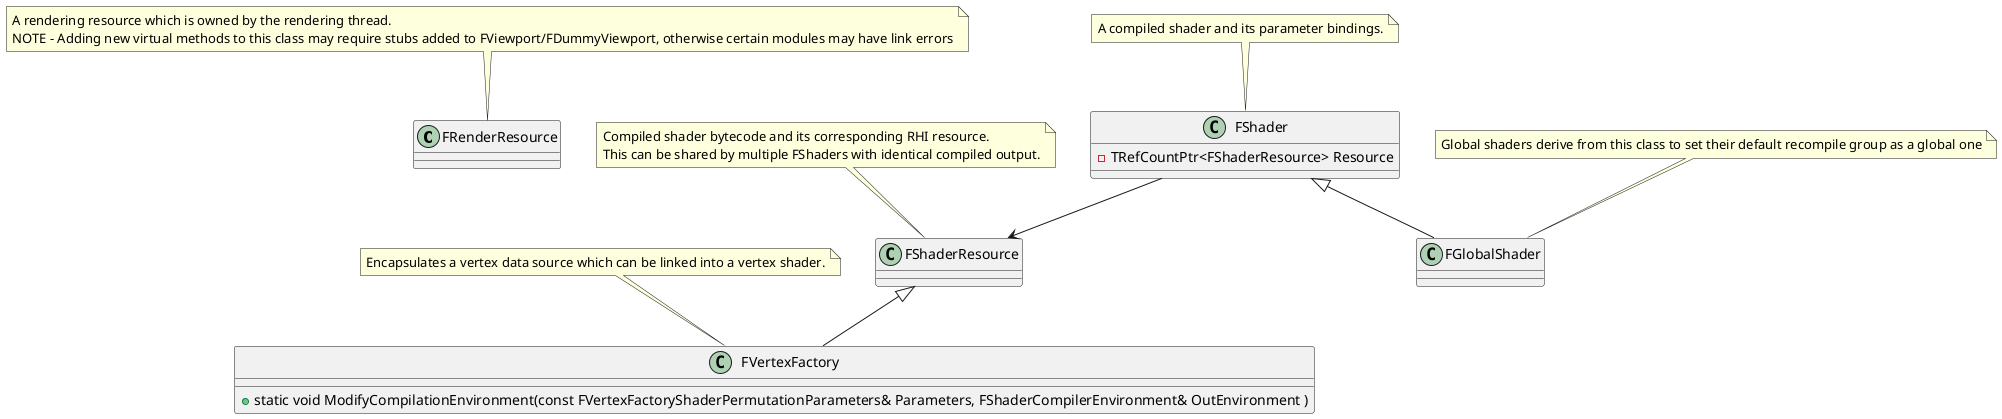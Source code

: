 @startuml RenderCore

class FRenderResource
note top
 A rendering resource which is owned by the rendering thread.
 NOTE - Adding new virtual methods to this class may require stubs added to FViewport/FDummyViewport, otherwise certain modules may have link errors
end note 

class FShaderResource 
note top
Compiled shader bytecode and its corresponding RHI resource. 
This can be shared by multiple FShaders with identical compiled output.
end note 



class FVertexFactory{
    +static void ModifyCompilationEnvironment(const FVertexFactoryShaderPermutationParameters& Parameters, FShaderCompilerEnvironment& OutEnvironment )
}
FShaderResource<|--FVertexFactory

note top
Encapsulates a vertex data source which can be linked into a vertex shader.
end note 



class  FShader{
    -TRefCountPtr<FShaderResource> Resource
}
note top
A compiled shader and its parameter bindings.
end note 



class FGlobalShader 
FShader<|--FGlobalShader

note top
Global shaders derive from this class to set their default recompile group as a global one
end note 




FShader--> FShaderResource



@enduml
